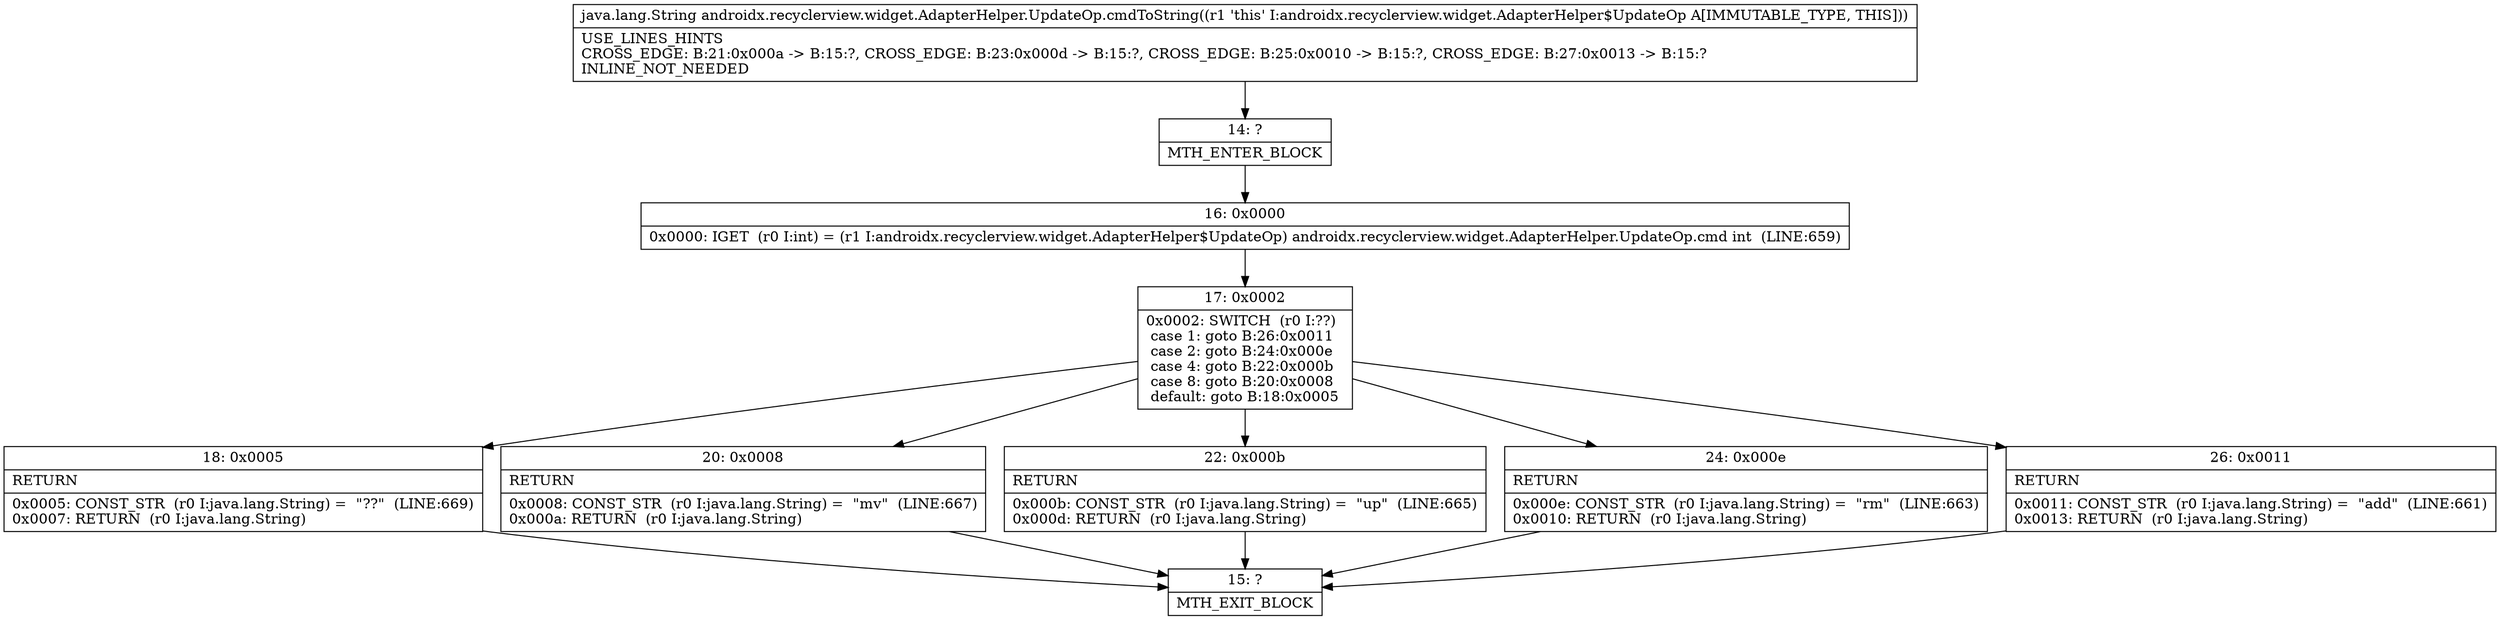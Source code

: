 digraph "CFG forandroidx.recyclerview.widget.AdapterHelper.UpdateOp.cmdToString()Ljava\/lang\/String;" {
Node_14 [shape=record,label="{14\:\ ?|MTH_ENTER_BLOCK\l}"];
Node_16 [shape=record,label="{16\:\ 0x0000|0x0000: IGET  (r0 I:int) = (r1 I:androidx.recyclerview.widget.AdapterHelper$UpdateOp) androidx.recyclerview.widget.AdapterHelper.UpdateOp.cmd int  (LINE:659)\l}"];
Node_17 [shape=record,label="{17\:\ 0x0002|0x0002: SWITCH  (r0 I:??)\l case 1: goto B:26:0x0011\l case 2: goto B:24:0x000e\l case 4: goto B:22:0x000b\l case 8: goto B:20:0x0008\l default: goto B:18:0x0005 \l}"];
Node_18 [shape=record,label="{18\:\ 0x0005|RETURN\l|0x0005: CONST_STR  (r0 I:java.lang.String) =  \"??\"  (LINE:669)\l0x0007: RETURN  (r0 I:java.lang.String) \l}"];
Node_15 [shape=record,label="{15\:\ ?|MTH_EXIT_BLOCK\l}"];
Node_20 [shape=record,label="{20\:\ 0x0008|RETURN\l|0x0008: CONST_STR  (r0 I:java.lang.String) =  \"mv\"  (LINE:667)\l0x000a: RETURN  (r0 I:java.lang.String) \l}"];
Node_22 [shape=record,label="{22\:\ 0x000b|RETURN\l|0x000b: CONST_STR  (r0 I:java.lang.String) =  \"up\"  (LINE:665)\l0x000d: RETURN  (r0 I:java.lang.String) \l}"];
Node_24 [shape=record,label="{24\:\ 0x000e|RETURN\l|0x000e: CONST_STR  (r0 I:java.lang.String) =  \"rm\"  (LINE:663)\l0x0010: RETURN  (r0 I:java.lang.String) \l}"];
Node_26 [shape=record,label="{26\:\ 0x0011|RETURN\l|0x0011: CONST_STR  (r0 I:java.lang.String) =  \"add\"  (LINE:661)\l0x0013: RETURN  (r0 I:java.lang.String) \l}"];
MethodNode[shape=record,label="{java.lang.String androidx.recyclerview.widget.AdapterHelper.UpdateOp.cmdToString((r1 'this' I:androidx.recyclerview.widget.AdapterHelper$UpdateOp A[IMMUTABLE_TYPE, THIS]))  | USE_LINES_HINTS\lCROSS_EDGE: B:21:0x000a \-\> B:15:?, CROSS_EDGE: B:23:0x000d \-\> B:15:?, CROSS_EDGE: B:25:0x0010 \-\> B:15:?, CROSS_EDGE: B:27:0x0013 \-\> B:15:?\lINLINE_NOT_NEEDED\l}"];
MethodNode -> Node_14;Node_14 -> Node_16;
Node_16 -> Node_17;
Node_17 -> Node_18;
Node_17 -> Node_20;
Node_17 -> Node_22;
Node_17 -> Node_24;
Node_17 -> Node_26;
Node_18 -> Node_15;
Node_20 -> Node_15;
Node_22 -> Node_15;
Node_24 -> Node_15;
Node_26 -> Node_15;
}

